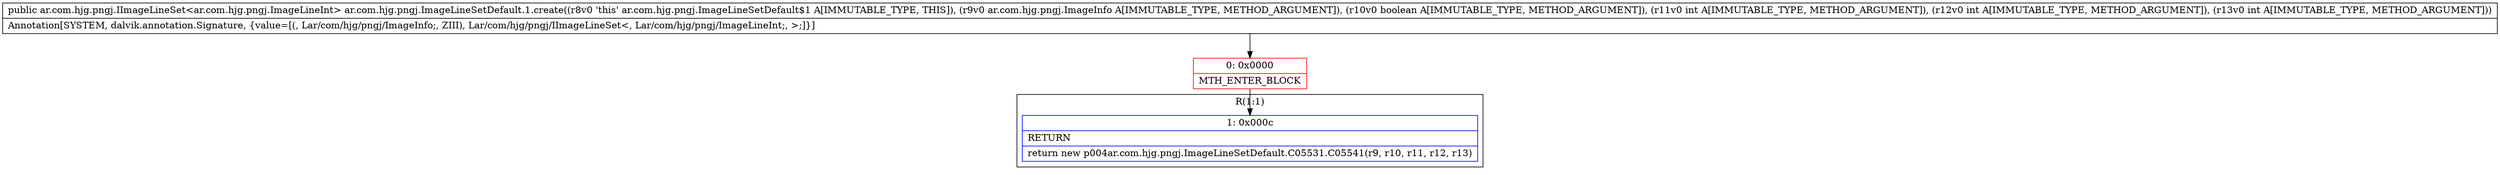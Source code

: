 digraph "CFG forar.com.hjg.pngj.ImageLineSetDefault.1.create(Lar\/com\/hjg\/pngj\/ImageInfo;ZIII)Lar\/com\/hjg\/pngj\/IImageLineSet;" {
subgraph cluster_Region_524059582 {
label = "R(1:1)";
node [shape=record,color=blue];
Node_1 [shape=record,label="{1\:\ 0x000c|RETURN\l|return new p004ar.com.hjg.pngj.ImageLineSetDefault.C05531.C05541(r9, r10, r11, r12, r13)\l}"];
}
Node_0 [shape=record,color=red,label="{0\:\ 0x0000|MTH_ENTER_BLOCK\l}"];
MethodNode[shape=record,label="{public ar.com.hjg.pngj.IImageLineSet\<ar.com.hjg.pngj.ImageLineInt\> ar.com.hjg.pngj.ImageLineSetDefault.1.create((r8v0 'this' ar.com.hjg.pngj.ImageLineSetDefault$1 A[IMMUTABLE_TYPE, THIS]), (r9v0 ar.com.hjg.pngj.ImageInfo A[IMMUTABLE_TYPE, METHOD_ARGUMENT]), (r10v0 boolean A[IMMUTABLE_TYPE, METHOD_ARGUMENT]), (r11v0 int A[IMMUTABLE_TYPE, METHOD_ARGUMENT]), (r12v0 int A[IMMUTABLE_TYPE, METHOD_ARGUMENT]), (r13v0 int A[IMMUTABLE_TYPE, METHOD_ARGUMENT]))  | Annotation[SYSTEM, dalvik.annotation.Signature, \{value=[(, Lar\/com\/hjg\/pngj\/ImageInfo;, ZIII), Lar\/com\/hjg\/pngj\/IImageLineSet\<, Lar\/com\/hjg\/pngj\/ImageLineInt;, \>;]\}]\l}"];
MethodNode -> Node_0;
Node_0 -> Node_1;
}

